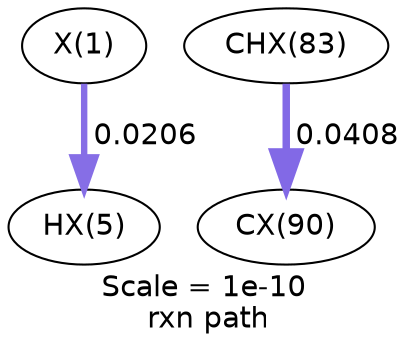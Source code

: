 digraph reaction_paths {
center=1;
s9 -> s10[fontname="Helvetica", style="setlinewidth(3.07)", arrowsize=1.53, color="0.7, 0.521, 0.9"
, label=" 0.0206"];
s22 -> s27[fontname="Helvetica", style="setlinewidth(3.59)", arrowsize=1.79, color="0.7, 0.541, 0.9"
, label=" 0.0408"];
s9 [ fontname="Helvetica", label="X(1)"];
s10 [ fontname="Helvetica", label="HX(5)"];
s22 [ fontname="Helvetica", label="CHX(83)"];
s27 [ fontname="Helvetica", label="CX(90)"];
 label = "Scale = 1e-10\l rxn path";
 fontname = "Helvetica";
}
